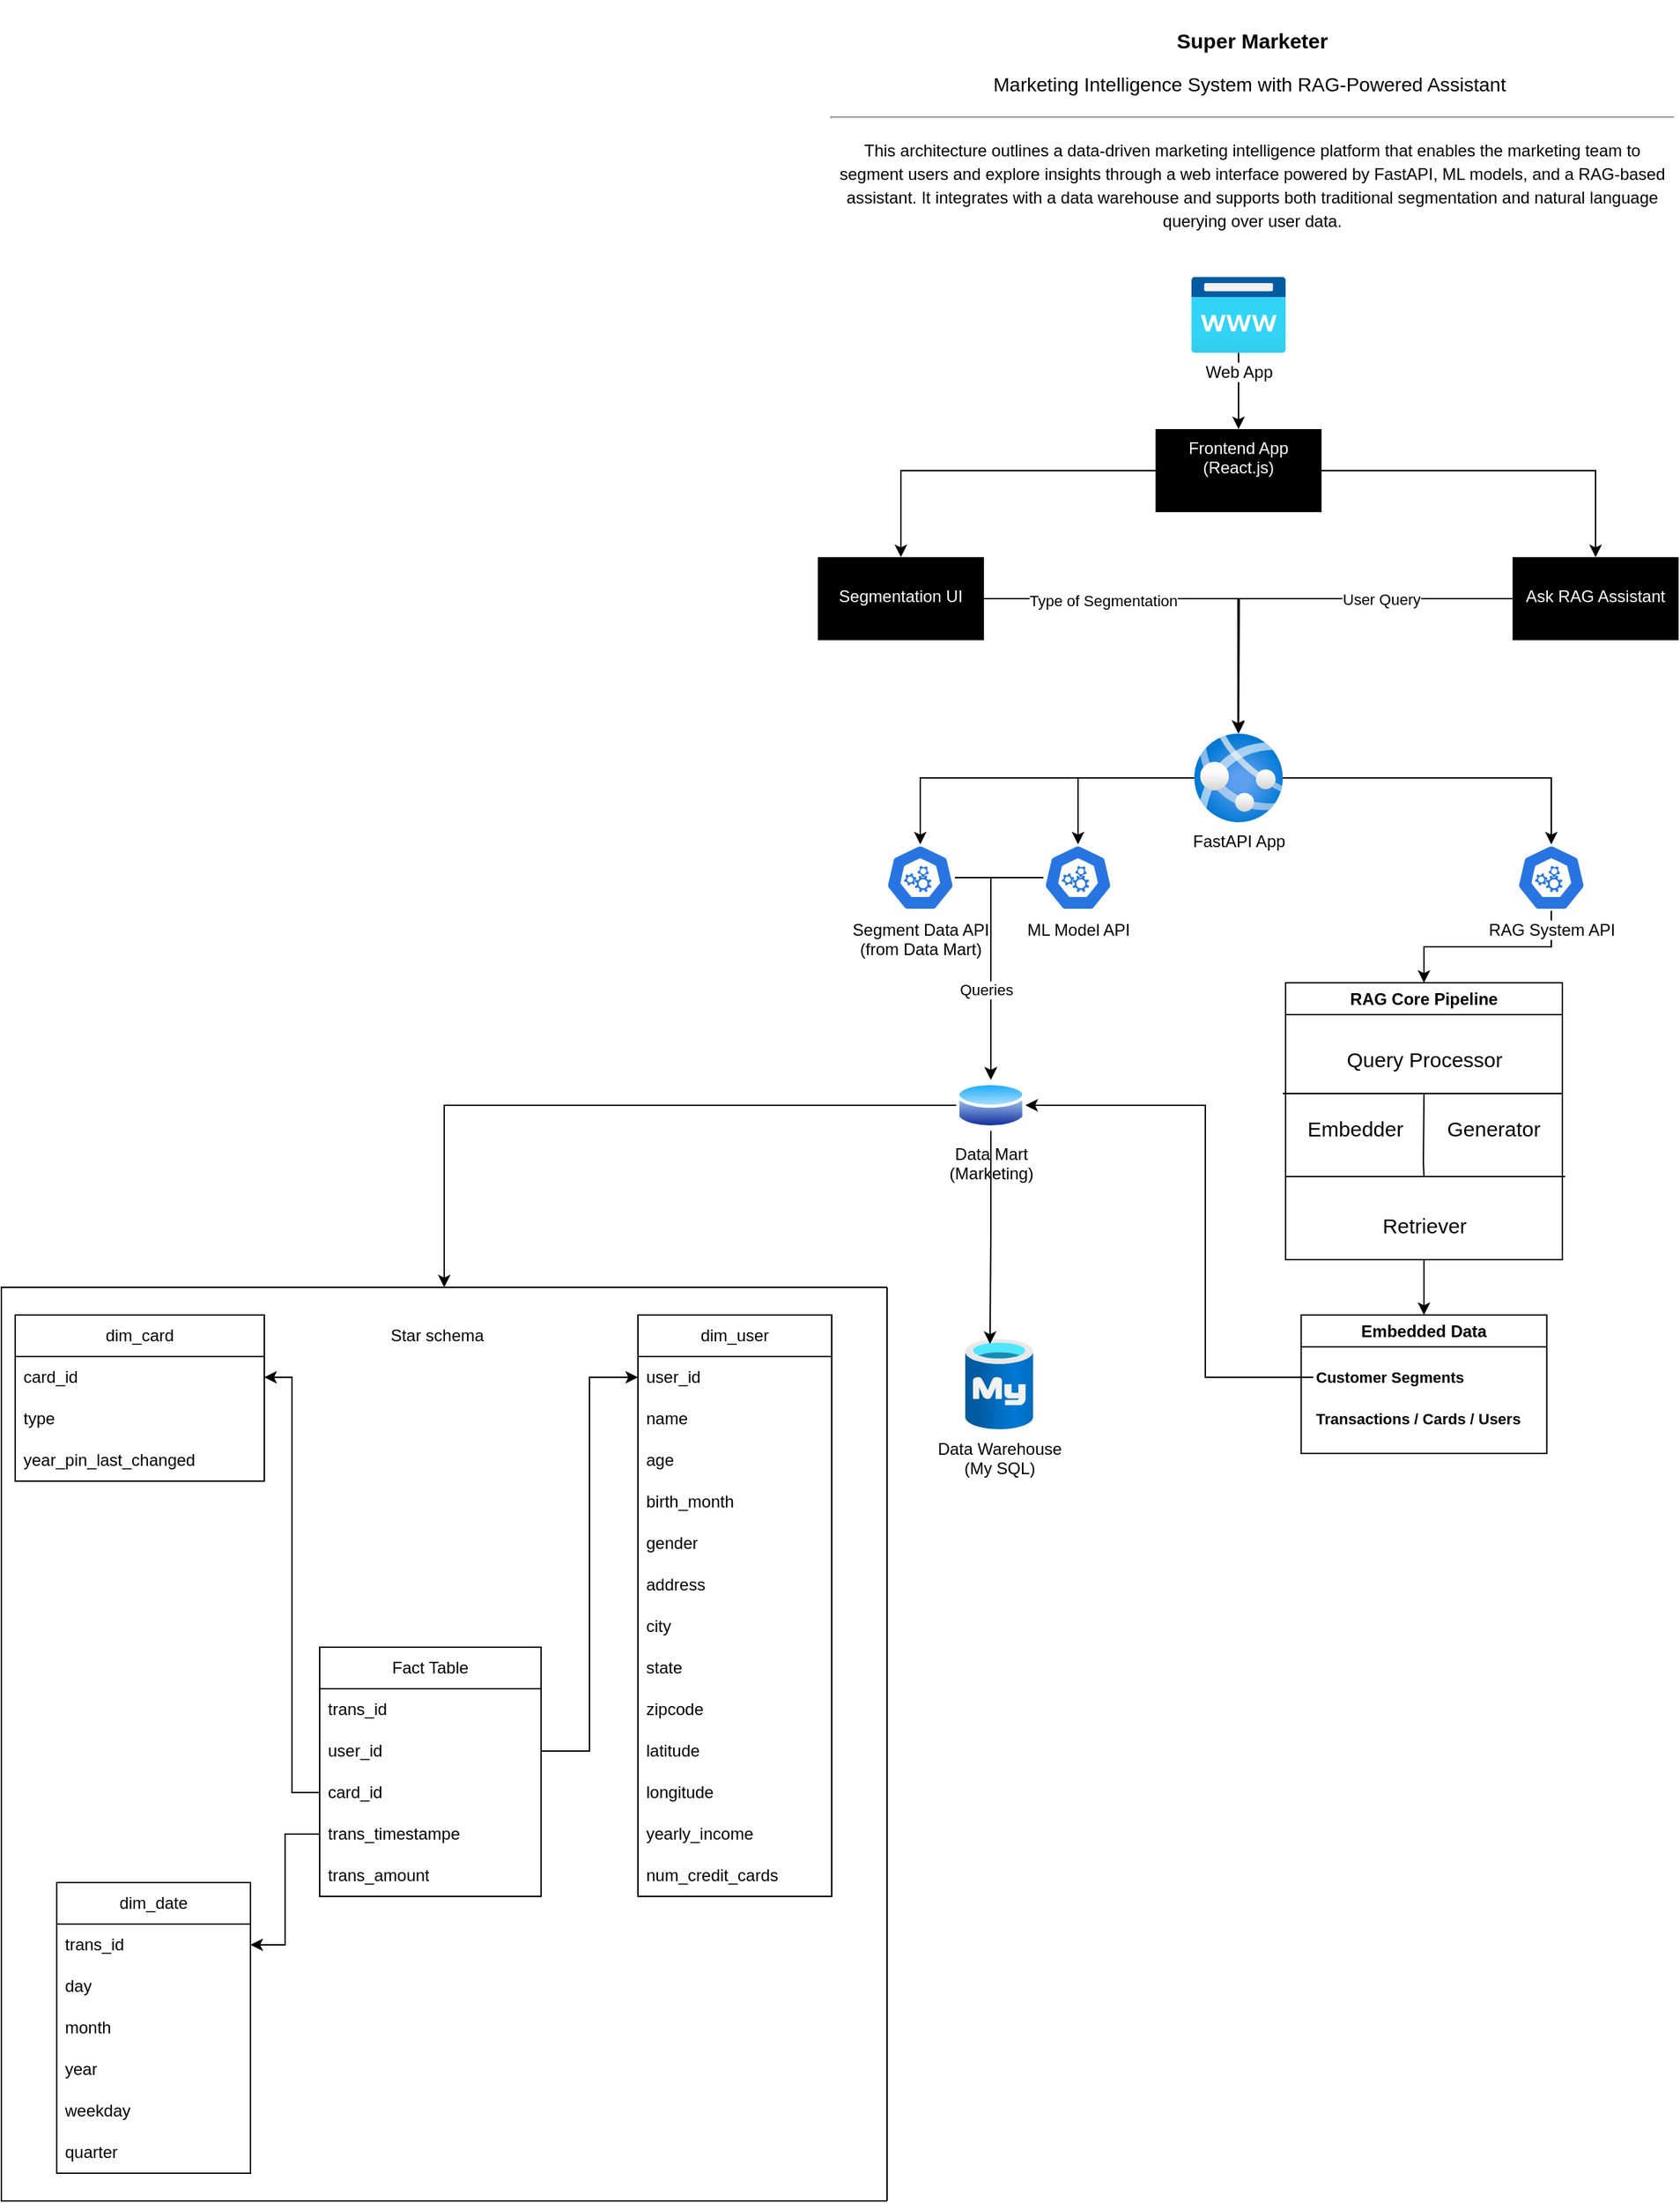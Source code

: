 <mxfile version="28.0.6">
  <diagram name="Page-1" id="bLy1pR9ooKq4MhpqtA9R">
    <mxGraphModel dx="2216" dy="1918" grid="1" gridSize="10" guides="1" tooltips="1" connect="1" arrows="1" fold="1" page="1" pageScale="1" pageWidth="827" pageHeight="1169" math="0" shadow="0">
      <root>
        <mxCell id="0" />
        <mxCell id="1" parent="0" />
        <mxCell id="9nkMhY74_mxVGTKlBGsJ-1" value="" style="edgeStyle=orthogonalEdgeStyle;rounded=0;orthogonalLoop=1;jettySize=auto;html=1;" edge="1" parent="1" source="9nkMhY74_mxVGTKlBGsJ-2" target="9nkMhY74_mxVGTKlBGsJ-5">
          <mxGeometry relative="1" as="geometry" />
        </mxCell>
        <mxCell id="9nkMhY74_mxVGTKlBGsJ-2" value="Web App" style="image;aspect=fixed;html=1;points=[];align=center;fontSize=12;image=img/lib/azure2/app_services/App_Service_Domains.svg;" vertex="1" parent="1">
          <mxGeometry x="370" y="130" width="68" height="55.0" as="geometry" />
        </mxCell>
        <mxCell id="9nkMhY74_mxVGTKlBGsJ-3" value="" style="edgeStyle=orthogonalEdgeStyle;rounded=0;orthogonalLoop=1;jettySize=auto;html=1;" edge="1" parent="1" source="9nkMhY74_mxVGTKlBGsJ-5" target="9nkMhY74_mxVGTKlBGsJ-6">
          <mxGeometry relative="1" as="geometry" />
        </mxCell>
        <mxCell id="9nkMhY74_mxVGTKlBGsJ-4" value="" style="edgeStyle=orthogonalEdgeStyle;rounded=0;orthogonalLoop=1;jettySize=auto;html=1;" edge="1" parent="1" source="9nkMhY74_mxVGTKlBGsJ-5" target="9nkMhY74_mxVGTKlBGsJ-7">
          <mxGeometry relative="1" as="geometry" />
        </mxCell>
        <mxCell id="9nkMhY74_mxVGTKlBGsJ-5" value="Frontend App&lt;div&gt;(React.js)&lt;/div&gt;" style="whiteSpace=wrap;html=1;verticalAlign=top;labelBackgroundColor=none;fontColor=#ffffff;fillColor=#000000;strokeColor=none;" vertex="1" parent="1">
          <mxGeometry x="344" y="240" width="120" height="60" as="geometry" />
        </mxCell>
        <mxCell id="9nkMhY74_mxVGTKlBGsJ-6" value="&lt;div&gt;&lt;br&gt;&lt;/div&gt;Ask RAG Assistant" style="whiteSpace=wrap;html=1;verticalAlign=top;labelBackgroundColor=none;fillColor=#000000;fontColor=#ffffff;strokeColor=none;" vertex="1" parent="1">
          <mxGeometry x="602" y="332.5" width="120" height="60" as="geometry" />
        </mxCell>
        <mxCell id="9nkMhY74_mxVGTKlBGsJ-7" value="&lt;div&gt;&lt;br&gt;&lt;/div&gt;Segmentation UI" style="whiteSpace=wrap;html=1;verticalAlign=top;labelBackgroundColor=none;strokeColor=none;fillColor=#000000;fontColor=#FFFFFF;" vertex="1" parent="1">
          <mxGeometry x="100" y="332.5" width="120" height="60" as="geometry" />
        </mxCell>
        <mxCell id="9nkMhY74_mxVGTKlBGsJ-8" style="edgeStyle=orthogonalEdgeStyle;rounded=0;orthogonalLoop=1;jettySize=auto;html=1;entryX=0.5;entryY=0;entryDx=0;entryDy=0;" edge="1" parent="1" source="9nkMhY74_mxVGTKlBGsJ-9" target="9nkMhY74_mxVGTKlBGsJ-15">
          <mxGeometry relative="1" as="geometry" />
        </mxCell>
        <mxCell id="9nkMhY74_mxVGTKlBGsJ-9" value="&lt;span style=&quot;background-color: light-dark(#ffffff, var(--ge-dark-color, #121212));&quot;&gt;ML Model API&lt;/span&gt;" style="aspect=fixed;sketch=0;html=1;dashed=0;whitespace=wrap;verticalLabelPosition=bottom;verticalAlign=top;fillColor=#2875E2;strokeColor=#ffffff;points=[[0.005,0.63,0],[0.1,0.2,0],[0.9,0.2,0],[0.5,0,0],[0.995,0.63,0],[0.72,0.99,0],[0.5,1,0],[0.28,0.99,0]];shape=mxgraph.kubernetes.icon2;prIcon=api" vertex="1" parent="1">
          <mxGeometry x="263" y="540" width="50" height="48" as="geometry" />
        </mxCell>
        <mxCell id="9nkMhY74_mxVGTKlBGsJ-10" value="" style="edgeStyle=orthogonalEdgeStyle;rounded=0;orthogonalLoop=1;jettySize=auto;html=1;" edge="1" parent="1" source="9nkMhY74_mxVGTKlBGsJ-12" target="9nkMhY74_mxVGTKlBGsJ-15">
          <mxGeometry relative="1" as="geometry" />
        </mxCell>
        <mxCell id="9nkMhY74_mxVGTKlBGsJ-11" value="Queries&amp;nbsp;" style="edgeLabel;html=1;align=center;verticalAlign=middle;resizable=0;points=[];" connectable="0" vertex="1" parent="9nkMhY74_mxVGTKlBGsJ-10">
          <mxGeometry x="0.243" y="-2" relative="1" as="geometry">
            <mxPoint as="offset" />
          </mxGeometry>
        </mxCell>
        <mxCell id="9nkMhY74_mxVGTKlBGsJ-12" value="&lt;span style=&quot;background-color: light-dark(#ffffff, var(--ge-dark-color, #121212));&quot;&gt;Segment Data API&lt;/span&gt;&lt;div&gt;&lt;span style=&quot;background-color: light-dark(#ffffff, var(--ge-dark-color, #121212));&quot;&gt;(from Data Mart)&lt;/span&gt;&lt;/div&gt;" style="aspect=fixed;sketch=0;html=1;dashed=0;whitespace=wrap;verticalLabelPosition=bottom;verticalAlign=top;fillColor=#2875E2;strokeColor=#ffffff;points=[[0.005,0.63,0],[0.1,0.2,0],[0.9,0.2,0],[0.5,0,0],[0.995,0.63,0],[0.72,0.99,0],[0.5,1,0],[0.28,0.99,0]];shape=mxgraph.kubernetes.icon2;prIcon=api" vertex="1" parent="1">
          <mxGeometry x="149" y="540" width="50" height="48" as="geometry" />
        </mxCell>
        <mxCell id="9nkMhY74_mxVGTKlBGsJ-13" style="edgeStyle=orthogonalEdgeStyle;rounded=0;orthogonalLoop=1;jettySize=auto;html=1;entryX=0.5;entryY=0;entryDx=0;entryDy=0;entryPerimeter=0;" edge="1" parent="1" source="9nkMhY74_mxVGTKlBGsJ-14" target="9nkMhY74_mxVGTKlBGsJ-12">
          <mxGeometry relative="1" as="geometry">
            <mxPoint x="380" y="620" as="targetPoint" />
          </mxGeometry>
        </mxCell>
        <mxCell id="9nkMhY74_mxVGTKlBGsJ-14" value="&lt;span&gt;FastAPI App&lt;/span&gt;" style="image;aspect=fixed;html=1;points=[];align=center;fontSize=12;image=img/lib/azure2/containers/App_Services.svg;" vertex="1" parent="1">
          <mxGeometry x="372" y="460" width="64" height="64" as="geometry" />
        </mxCell>
        <mxCell id="9nkMhY74_mxVGTKlBGsJ-48" style="edgeStyle=orthogonalEdgeStyle;rounded=0;orthogonalLoop=1;jettySize=auto;html=1;entryX=0;entryY=0.5;entryDx=0;entryDy=0;" edge="1" parent="1" source="9nkMhY74_mxVGTKlBGsJ-15" target="9nkMhY74_mxVGTKlBGsJ-49">
          <mxGeometry relative="1" as="geometry">
            <mxPoint x="-204.933" y="760" as="targetPoint" />
          </mxGeometry>
        </mxCell>
        <mxCell id="9nkMhY74_mxVGTKlBGsJ-15" value="&lt;div&gt;&lt;span&gt;Data Mart&lt;/span&gt;&lt;/div&gt;&lt;span&gt;(Marketing)&lt;/span&gt;" style="image;aspect=fixed;perimeter=ellipsePerimeter;html=1;align=center;shadow=0;dashed=0;spacingTop=3;image=img/lib/active_directory/database.svg;" vertex="1" parent="1">
          <mxGeometry x="200" y="710" width="50" height="37" as="geometry" />
        </mxCell>
        <mxCell id="9nkMhY74_mxVGTKlBGsJ-16" value="Data Warehouse&lt;div&gt;(My SQL)&lt;/div&gt;" style="aspect=fixed;html=1;align=center;fontSize=12;image=img/lib/azure2/databases/Azure_Database_MySQL_Server.svg;shape=image;labelBackgroundColor=default;verticalAlign=top;verticalLabelPosition=bottom;points=[];" vertex="1" parent="1">
          <mxGeometry x="199" y="897.5" width="64" height="65" as="geometry" />
        </mxCell>
        <mxCell id="9nkMhY74_mxVGTKlBGsJ-17" style="edgeStyle=orthogonalEdgeStyle;rounded=0;orthogonalLoop=1;jettySize=auto;html=1;exitX=1;exitY=0.5;exitDx=0;exitDy=0;" edge="1" parent="1" source="9nkMhY74_mxVGTKlBGsJ-7">
          <mxGeometry relative="1" as="geometry">
            <mxPoint x="404" y="460" as="targetPoint" />
          </mxGeometry>
        </mxCell>
        <mxCell id="9nkMhY74_mxVGTKlBGsJ-18" value="Type of Segmentation" style="edgeLabel;html=1;align=center;verticalAlign=middle;resizable=0;points=[];" vertex="1" connectable="0" parent="9nkMhY74_mxVGTKlBGsJ-17">
          <mxGeometry x="-0.395" y="-1" relative="1" as="geometry">
            <mxPoint as="offset" />
          </mxGeometry>
        </mxCell>
        <mxCell id="9nkMhY74_mxVGTKlBGsJ-19" style="edgeStyle=orthogonalEdgeStyle;rounded=0;orthogonalLoop=1;jettySize=auto;html=1;entryX=0.494;entryY=-0.009;entryDx=0;entryDy=0;entryPerimeter=0;" edge="1" parent="1" source="9nkMhY74_mxVGTKlBGsJ-6" target="9nkMhY74_mxVGTKlBGsJ-14">
          <mxGeometry relative="1" as="geometry" />
        </mxCell>
        <mxCell id="9nkMhY74_mxVGTKlBGsJ-20" value="User Query" style="edgeLabel;html=1;align=center;verticalAlign=middle;resizable=0;points=[];" vertex="1" connectable="0" parent="9nkMhY74_mxVGTKlBGsJ-19">
          <mxGeometry x="-0.356" relative="1" as="geometry">
            <mxPoint as="offset" />
          </mxGeometry>
        </mxCell>
        <mxCell id="9nkMhY74_mxVGTKlBGsJ-21" style="edgeStyle=orthogonalEdgeStyle;rounded=0;orthogonalLoop=1;jettySize=auto;html=1;entryX=0.5;entryY=0;entryDx=0;entryDy=0;entryPerimeter=0;" edge="1" parent="1" source="9nkMhY74_mxVGTKlBGsJ-14" target="9nkMhY74_mxVGTKlBGsJ-9">
          <mxGeometry relative="1" as="geometry" />
        </mxCell>
        <mxCell id="9nkMhY74_mxVGTKlBGsJ-22" style="edgeStyle=orthogonalEdgeStyle;rounded=0;orthogonalLoop=1;jettySize=auto;html=1;entryX=0.5;entryY=0;entryDx=0;entryDy=0;" edge="1" parent="1" source="9nkMhY74_mxVGTKlBGsJ-23" target="9nkMhY74_mxVGTKlBGsJ-26">
          <mxGeometry relative="1" as="geometry">
            <mxPoint x="630" y="700" as="targetPoint" />
          </mxGeometry>
        </mxCell>
        <mxCell id="9nkMhY74_mxVGTKlBGsJ-23" value="&lt;span style=&quot;background-color: light-dark(#ffffff, var(--ge-dark-color, #121212));&quot;&gt;RAG System API&lt;/span&gt;" style="aspect=fixed;sketch=0;html=1;dashed=0;whitespace=wrap;verticalLabelPosition=bottom;verticalAlign=top;fillColor=#2875E2;strokeColor=#ffffff;points=[[0.005,0.63,0],[0.1,0.2,0],[0.9,0.2,0],[0.5,0,0],[0.995,0.63,0],[0.72,0.99,0],[0.5,1,0],[0.28,0.99,0]];shape=mxgraph.kubernetes.icon2;prIcon=api" vertex="1" parent="1">
          <mxGeometry x="605" y="540" width="50" height="48" as="geometry" />
        </mxCell>
        <mxCell id="9nkMhY74_mxVGTKlBGsJ-24" style="edgeStyle=orthogonalEdgeStyle;rounded=0;orthogonalLoop=1;jettySize=auto;html=1;entryX=0.5;entryY=0;entryDx=0;entryDy=0;entryPerimeter=0;" edge="1" parent="1" source="9nkMhY74_mxVGTKlBGsJ-14" target="9nkMhY74_mxVGTKlBGsJ-23">
          <mxGeometry relative="1" as="geometry" />
        </mxCell>
        <mxCell id="9nkMhY74_mxVGTKlBGsJ-25" style="edgeStyle=orthogonalEdgeStyle;rounded=0;orthogonalLoop=1;jettySize=auto;html=1;entryX=0.5;entryY=0;entryDx=0;entryDy=0;" edge="1" parent="1" source="9nkMhY74_mxVGTKlBGsJ-26" target="9nkMhY74_mxVGTKlBGsJ-34">
          <mxGeometry relative="1" as="geometry" />
        </mxCell>
        <mxCell id="9nkMhY74_mxVGTKlBGsJ-26" value="RAG Core Pipeline" style="swimlane;whiteSpace=wrap;html=1;" vertex="1" parent="1">
          <mxGeometry x="438" y="640" width="200" height="200" as="geometry" />
        </mxCell>
        <mxCell id="9nkMhY74_mxVGTKlBGsJ-27" value="" style="endArrow=none;html=1;rounded=0;" edge="1" parent="9nkMhY74_mxVGTKlBGsJ-26">
          <mxGeometry width="50" height="50" relative="1" as="geometry">
            <mxPoint x="100" y="140" as="sourcePoint" />
            <mxPoint x="100" y="80" as="targetPoint" />
            <Array as="points">
              <mxPoint x="99.55" y="130" />
            </Array>
          </mxGeometry>
        </mxCell>
        <mxCell id="9nkMhY74_mxVGTKlBGsJ-28" value="&lt;font style=&quot;font-size: 15px;&quot;&gt;Generator&lt;/font&gt;" style="text;html=1;align=center;verticalAlign=middle;resizable=0;points=[];autosize=1;strokeColor=none;fillColor=none;" vertex="1" parent="9nkMhY74_mxVGTKlBGsJ-26">
          <mxGeometry x="105" y="90" width="90" height="30" as="geometry" />
        </mxCell>
        <mxCell id="9nkMhY74_mxVGTKlBGsJ-29" value="" style="endArrow=none;html=1;rounded=0;" edge="1" parent="9nkMhY74_mxVGTKlBGsJ-26">
          <mxGeometry width="50" height="50" relative="1" as="geometry">
            <mxPoint y="140" as="sourcePoint" />
            <mxPoint x="202" y="140" as="targetPoint" />
            <Array as="points">
              <mxPoint x="92" y="140" />
            </Array>
          </mxGeometry>
        </mxCell>
        <mxCell id="9nkMhY74_mxVGTKlBGsJ-30" value="&lt;font style=&quot;font-size: 15px;&quot;&gt;Embedder&lt;/font&gt;" style="text;html=1;align=center;verticalAlign=middle;resizable=0;points=[];autosize=1;strokeColor=none;fillColor=none;" vertex="1" parent="9nkMhY74_mxVGTKlBGsJ-26">
          <mxGeometry x="5" y="90" width="90" height="30" as="geometry" />
        </mxCell>
        <mxCell id="9nkMhY74_mxVGTKlBGsJ-31" value="&lt;font style=&quot;font-size: 15px;&quot;&gt;Retriever&lt;/font&gt;" style="text;html=1;align=center;verticalAlign=middle;resizable=0;points=[];autosize=1;strokeColor=none;fillColor=none;" vertex="1" parent="9nkMhY74_mxVGTKlBGsJ-26">
          <mxGeometry x="60" y="160" width="80" height="30" as="geometry" />
        </mxCell>
        <mxCell id="9nkMhY74_mxVGTKlBGsJ-32" value="" style="endArrow=none;html=1;rounded=0;" edge="1" parent="9nkMhY74_mxVGTKlBGsJ-26">
          <mxGeometry width="50" height="50" relative="1" as="geometry">
            <mxPoint x="-2" y="80" as="sourcePoint" />
            <mxPoint x="200" y="80" as="targetPoint" />
            <Array as="points">
              <mxPoint x="90" y="80" />
            </Array>
          </mxGeometry>
        </mxCell>
        <mxCell id="9nkMhY74_mxVGTKlBGsJ-33" value="&lt;font style=&quot;font-size: 15px;&quot;&gt;Query Processor&lt;/font&gt;" style="text;html=1;align=center;verticalAlign=middle;resizable=0;points=[];autosize=1;strokeColor=none;fillColor=none;" vertex="1" parent="9nkMhY74_mxVGTKlBGsJ-26">
          <mxGeometry x="30" y="40" width="140" height="30" as="geometry" />
        </mxCell>
        <mxCell id="9nkMhY74_mxVGTKlBGsJ-34" value="Embedded Data" style="swimlane;whiteSpace=wrap;html=1;" vertex="1" parent="1">
          <mxGeometry x="449.25" y="880" width="177.5" height="100" as="geometry" />
        </mxCell>
        <mxCell id="9nkMhY74_mxVGTKlBGsJ-35" value="&lt;font&gt;&lt;b&gt;Customer Segments&lt;/b&gt;&lt;/font&gt;" style="text;html=1;align=left;verticalAlign=middle;resizable=0;points=[];autosize=1;strokeColor=none;fillColor=none;fontSize=11;" vertex="1" parent="9nkMhY74_mxVGTKlBGsJ-34">
          <mxGeometry x="8.75" y="30" width="130" height="30" as="geometry" />
        </mxCell>
        <mxCell id="9nkMhY74_mxVGTKlBGsJ-36" value="&lt;font&gt;Transactions / Cards / Users&lt;/font&gt;" style="text;html=1;align=left;verticalAlign=middle;resizable=0;points=[];autosize=1;strokeColor=none;fillColor=none;fontStyle=1;fontSize=11;" vertex="1" parent="9nkMhY74_mxVGTKlBGsJ-34">
          <mxGeometry x="8.75" y="60" width="160" height="30" as="geometry" />
        </mxCell>
        <mxCell id="9nkMhY74_mxVGTKlBGsJ-37" style="edgeStyle=orthogonalEdgeStyle;rounded=0;orthogonalLoop=1;jettySize=auto;html=1;entryX=1;entryY=0.5;entryDx=0;entryDy=0;" edge="1" parent="1" source="9nkMhY74_mxVGTKlBGsJ-35" target="9nkMhY74_mxVGTKlBGsJ-15">
          <mxGeometry relative="1" as="geometry">
            <Array as="points">
              <mxPoint x="380" y="925" />
              <mxPoint x="380" y="729" />
            </Array>
          </mxGeometry>
        </mxCell>
        <mxCell id="9nkMhY74_mxVGTKlBGsJ-38" value="&lt;h3 style=&quot;&quot;&gt;&lt;strong&gt;&lt;font style=&quot;font-size: 15px;&quot;&gt;Super Marketer&lt;/font&gt;&lt;/strong&gt;&lt;/h3&gt;&lt;h3&gt;&lt;span style=&quot;font-weight: normal;&quot;&gt;Marketing Intelligence System with RAG-Powered Assistant&amp;nbsp;&lt;/span&gt;&lt;/h3&gt;&lt;hr&gt;&lt;h3&gt;&lt;span style=&quot;&quot;&gt;&lt;span style=&quot;color: light-dark(rgb(0, 0, 0), rgb(255, 255, 255)); font-size: 12px; font-weight: normal;&quot;&gt;This architecture outlines a data-driven marketing intelligence platform that enables the marketing team to segment users and&amp;nbsp;&lt;/span&gt;&lt;span style=&quot;color: light-dark(rgb(0, 0, 0), rgb(255, 255, 255)); font-size: 12px; font-weight: normal;&quot;&gt;explore insights through a web interface powered by FastAPI, ML models, and a RAG-based assistant. It integrates with a data warehouse and supports both traditional segmentation and natural language querying over user data.&lt;/span&gt;&lt;/span&gt;&lt;/h3&gt;" style="text;html=1;whiteSpace=wrap;overflow=hidden;rounded=0;labelBackgroundColor=default;align=center;" vertex="1" parent="1">
          <mxGeometry x="108" y="-70" width="612" height="165" as="geometry" />
        </mxCell>
        <mxCell id="9nkMhY74_mxVGTKlBGsJ-40" style="edgeStyle=orthogonalEdgeStyle;rounded=0;orthogonalLoop=1;jettySize=auto;html=1;entryX=0.397;entryY=0.052;entryDx=0;entryDy=0;entryPerimeter=0;" edge="1" parent="1" source="9nkMhY74_mxVGTKlBGsJ-15" target="9nkMhY74_mxVGTKlBGsJ-16">
          <mxGeometry relative="1" as="geometry" />
        </mxCell>
        <mxCell id="9nkMhY74_mxVGTKlBGsJ-49" value="" style="swimlane;startSize=0;direction=south;" vertex="1" parent="1">
          <mxGeometry x="-490" y="860" width="640" height="660" as="geometry" />
        </mxCell>
        <mxCell id="9nkMhY74_mxVGTKlBGsJ-43" value="Fact Table" style="swimlane;fontStyle=0;childLayout=stackLayout;horizontal=1;startSize=30;horizontalStack=0;resizeParent=1;resizeParentMax=0;resizeLast=0;collapsible=1;marginBottom=0;whiteSpace=wrap;html=1;" vertex="1" parent="9nkMhY74_mxVGTKlBGsJ-49">
          <mxGeometry x="230" y="260" width="160" height="180" as="geometry" />
        </mxCell>
        <mxCell id="9nkMhY74_mxVGTKlBGsJ-44" value="trans_id" style="text;strokeColor=none;fillColor=none;align=left;verticalAlign=middle;spacingLeft=4;spacingRight=4;overflow=hidden;points=[[0,0.5],[1,0.5]];portConstraint=eastwest;rotatable=0;whiteSpace=wrap;html=1;" vertex="1" parent="9nkMhY74_mxVGTKlBGsJ-43">
          <mxGeometry y="30" width="160" height="30" as="geometry" />
        </mxCell>
        <mxCell id="9nkMhY74_mxVGTKlBGsJ-45" value="user_id" style="text;strokeColor=none;fillColor=none;align=left;verticalAlign=middle;spacingLeft=4;spacingRight=4;overflow=hidden;points=[[0,0.5],[1,0.5]];portConstraint=eastwest;rotatable=0;whiteSpace=wrap;html=1;" vertex="1" parent="9nkMhY74_mxVGTKlBGsJ-43">
          <mxGeometry y="60" width="160" height="30" as="geometry" />
        </mxCell>
        <mxCell id="9nkMhY74_mxVGTKlBGsJ-46" value="card_id" style="text;strokeColor=none;fillColor=none;align=left;verticalAlign=middle;spacingLeft=4;spacingRight=4;overflow=hidden;points=[[0,0.5],[1,0.5]];portConstraint=eastwest;rotatable=0;whiteSpace=wrap;html=1;" vertex="1" parent="9nkMhY74_mxVGTKlBGsJ-43">
          <mxGeometry y="90" width="160" height="30" as="geometry" />
        </mxCell>
        <mxCell id="9nkMhY74_mxVGTKlBGsJ-57" value="trans_timestampe" style="text;strokeColor=none;fillColor=none;align=left;verticalAlign=middle;spacingLeft=4;spacingRight=4;overflow=hidden;points=[[0,0.5],[1,0.5]];portConstraint=eastwest;rotatable=0;whiteSpace=wrap;html=1;" vertex="1" parent="9nkMhY74_mxVGTKlBGsJ-43">
          <mxGeometry y="120" width="160" height="30" as="geometry" />
        </mxCell>
        <mxCell id="9nkMhY74_mxVGTKlBGsJ-58" value="trans_amount" style="text;strokeColor=none;fillColor=none;align=left;verticalAlign=middle;spacingLeft=4;spacingRight=4;overflow=hidden;points=[[0,0.5],[1,0.5]];portConstraint=eastwest;rotatable=0;whiteSpace=wrap;html=1;" vertex="1" parent="9nkMhY74_mxVGTKlBGsJ-43">
          <mxGeometry y="150" width="160" height="30" as="geometry" />
        </mxCell>
        <mxCell id="9nkMhY74_mxVGTKlBGsJ-69" value="dim_date" style="swimlane;fontStyle=0;childLayout=stackLayout;horizontal=1;startSize=30;horizontalStack=0;resizeParent=1;resizeParentMax=0;resizeLast=0;collapsible=1;marginBottom=0;whiteSpace=wrap;html=1;" vertex="1" parent="9nkMhY74_mxVGTKlBGsJ-49">
          <mxGeometry x="40" y="430" width="140" height="210" as="geometry" />
        </mxCell>
        <mxCell id="9nkMhY74_mxVGTKlBGsJ-70" value="trans_id" style="text;strokeColor=none;fillColor=none;align=left;verticalAlign=middle;spacingLeft=4;spacingRight=4;overflow=hidden;points=[[0,0.5],[1,0.5]];portConstraint=eastwest;rotatable=0;whiteSpace=wrap;html=1;" vertex="1" parent="9nkMhY74_mxVGTKlBGsJ-69">
          <mxGeometry y="30" width="140" height="30" as="geometry" />
        </mxCell>
        <mxCell id="9nkMhY74_mxVGTKlBGsJ-71" value="day" style="text;strokeColor=none;fillColor=none;align=left;verticalAlign=middle;spacingLeft=4;spacingRight=4;overflow=hidden;points=[[0,0.5],[1,0.5]];portConstraint=eastwest;rotatable=0;whiteSpace=wrap;html=1;" vertex="1" parent="9nkMhY74_mxVGTKlBGsJ-69">
          <mxGeometry y="60" width="140" height="30" as="geometry" />
        </mxCell>
        <mxCell id="9nkMhY74_mxVGTKlBGsJ-94" value="month" style="text;strokeColor=none;fillColor=none;align=left;verticalAlign=middle;spacingLeft=4;spacingRight=4;overflow=hidden;points=[[0,0.5],[1,0.5]];portConstraint=eastwest;rotatable=0;whiteSpace=wrap;html=1;" vertex="1" parent="9nkMhY74_mxVGTKlBGsJ-69">
          <mxGeometry y="90" width="140" height="30" as="geometry" />
        </mxCell>
        <mxCell id="9nkMhY74_mxVGTKlBGsJ-72" value="year" style="text;strokeColor=none;fillColor=none;align=left;verticalAlign=middle;spacingLeft=4;spacingRight=4;overflow=hidden;points=[[0,0.5],[1,0.5]];portConstraint=eastwest;rotatable=0;whiteSpace=wrap;html=1;" vertex="1" parent="9nkMhY74_mxVGTKlBGsJ-69">
          <mxGeometry y="120" width="140" height="30" as="geometry" />
        </mxCell>
        <mxCell id="9nkMhY74_mxVGTKlBGsJ-95" value="weekday" style="text;strokeColor=none;fillColor=none;align=left;verticalAlign=middle;spacingLeft=4;spacingRight=4;overflow=hidden;points=[[0,0.5],[1,0.5]];portConstraint=eastwest;rotatable=0;whiteSpace=wrap;html=1;" vertex="1" parent="9nkMhY74_mxVGTKlBGsJ-69">
          <mxGeometry y="150" width="140" height="30" as="geometry" />
        </mxCell>
        <mxCell id="9nkMhY74_mxVGTKlBGsJ-96" value="quarter" style="text;strokeColor=none;fillColor=none;align=left;verticalAlign=middle;spacingLeft=4;spacingRight=4;overflow=hidden;points=[[0,0.5],[1,0.5]];portConstraint=eastwest;rotatable=0;whiteSpace=wrap;html=1;" vertex="1" parent="9nkMhY74_mxVGTKlBGsJ-69">
          <mxGeometry y="180" width="140" height="30" as="geometry" />
        </mxCell>
        <mxCell id="9nkMhY74_mxVGTKlBGsJ-61" value="dim_card" style="swimlane;fontStyle=0;childLayout=stackLayout;horizontal=1;startSize=30;horizontalStack=0;resizeParent=1;resizeParentMax=0;resizeLast=0;collapsible=1;marginBottom=0;whiteSpace=wrap;html=1;" vertex="1" parent="9nkMhY74_mxVGTKlBGsJ-49">
          <mxGeometry x="10" y="20" width="180" height="120" as="geometry" />
        </mxCell>
        <mxCell id="9nkMhY74_mxVGTKlBGsJ-62" value="card_id" style="text;strokeColor=none;fillColor=none;align=left;verticalAlign=middle;spacingLeft=4;spacingRight=4;overflow=hidden;points=[[0,0.5],[1,0.5]];portConstraint=eastwest;rotatable=0;whiteSpace=wrap;html=1;" vertex="1" parent="9nkMhY74_mxVGTKlBGsJ-61">
          <mxGeometry y="30" width="180" height="30" as="geometry" />
        </mxCell>
        <mxCell id="9nkMhY74_mxVGTKlBGsJ-89" value="type" style="text;strokeColor=none;fillColor=none;align=left;verticalAlign=middle;spacingLeft=4;spacingRight=4;overflow=hidden;points=[[0,0.5],[1,0.5]];portConstraint=eastwest;rotatable=0;whiteSpace=wrap;html=1;" vertex="1" parent="9nkMhY74_mxVGTKlBGsJ-61">
          <mxGeometry y="60" width="180" height="30" as="geometry" />
        </mxCell>
        <mxCell id="9nkMhY74_mxVGTKlBGsJ-92" value="year_pin_last_changed" style="text;strokeColor=none;fillColor=none;align=left;verticalAlign=middle;spacingLeft=4;spacingRight=4;overflow=hidden;points=[[0,0.5],[1,0.5]];portConstraint=eastwest;rotatable=0;whiteSpace=wrap;html=1;" vertex="1" parent="9nkMhY74_mxVGTKlBGsJ-61">
          <mxGeometry y="90" width="180" height="30" as="geometry" />
        </mxCell>
        <mxCell id="9nkMhY74_mxVGTKlBGsJ-65" value="dim_user" style="swimlane;fontStyle=0;childLayout=stackLayout;horizontal=1;startSize=30;horizontalStack=0;resizeParent=1;resizeParentMax=0;resizeLast=0;collapsible=1;marginBottom=0;whiteSpace=wrap;html=1;" vertex="1" parent="9nkMhY74_mxVGTKlBGsJ-49">
          <mxGeometry x="460" y="20" width="140" height="420" as="geometry" />
        </mxCell>
        <mxCell id="9nkMhY74_mxVGTKlBGsJ-66" value="user_id" style="text;strokeColor=none;fillColor=none;align=left;verticalAlign=middle;spacingLeft=4;spacingRight=4;overflow=hidden;points=[[0,0.5],[1,0.5]];portConstraint=eastwest;rotatable=0;whiteSpace=wrap;html=1;" vertex="1" parent="9nkMhY74_mxVGTKlBGsJ-65">
          <mxGeometry y="30" width="140" height="30" as="geometry" />
        </mxCell>
        <mxCell id="9nkMhY74_mxVGTKlBGsJ-67" value="name" style="text;strokeColor=none;fillColor=none;align=left;verticalAlign=middle;spacingLeft=4;spacingRight=4;overflow=hidden;points=[[0,0.5],[1,0.5]];portConstraint=eastwest;rotatable=0;whiteSpace=wrap;html=1;" vertex="1" parent="9nkMhY74_mxVGTKlBGsJ-65">
          <mxGeometry y="60" width="140" height="30" as="geometry" />
        </mxCell>
        <mxCell id="9nkMhY74_mxVGTKlBGsJ-76" value="age" style="text;strokeColor=none;fillColor=none;align=left;verticalAlign=middle;spacingLeft=4;spacingRight=4;overflow=hidden;points=[[0,0.5],[1,0.5]];portConstraint=eastwest;rotatable=0;whiteSpace=wrap;html=1;" vertex="1" parent="9nkMhY74_mxVGTKlBGsJ-65">
          <mxGeometry y="90" width="140" height="30" as="geometry" />
        </mxCell>
        <mxCell id="9nkMhY74_mxVGTKlBGsJ-68" value="birth_month" style="text;strokeColor=none;fillColor=none;align=left;verticalAlign=middle;spacingLeft=4;spacingRight=4;overflow=hidden;points=[[0,0.5],[1,0.5]];portConstraint=eastwest;rotatable=0;whiteSpace=wrap;html=1;" vertex="1" parent="9nkMhY74_mxVGTKlBGsJ-65">
          <mxGeometry y="120" width="140" height="30" as="geometry" />
        </mxCell>
        <mxCell id="9nkMhY74_mxVGTKlBGsJ-78" value="gender" style="text;strokeColor=none;fillColor=none;align=left;verticalAlign=middle;spacingLeft=4;spacingRight=4;overflow=hidden;points=[[0,0.5],[1,0.5]];portConstraint=eastwest;rotatable=0;whiteSpace=wrap;html=1;" vertex="1" parent="9nkMhY74_mxVGTKlBGsJ-65">
          <mxGeometry y="150" width="140" height="30" as="geometry" />
        </mxCell>
        <mxCell id="9nkMhY74_mxVGTKlBGsJ-79" value="address" style="text;strokeColor=none;fillColor=none;align=left;verticalAlign=middle;spacingLeft=4;spacingRight=4;overflow=hidden;points=[[0,0.5],[1,0.5]];portConstraint=eastwest;rotatable=0;whiteSpace=wrap;html=1;" vertex="1" parent="9nkMhY74_mxVGTKlBGsJ-65">
          <mxGeometry y="180" width="140" height="30" as="geometry" />
        </mxCell>
        <mxCell id="9nkMhY74_mxVGTKlBGsJ-80" value="city" style="text;strokeColor=none;fillColor=none;align=left;verticalAlign=middle;spacingLeft=4;spacingRight=4;overflow=hidden;points=[[0,0.5],[1,0.5]];portConstraint=eastwest;rotatable=0;whiteSpace=wrap;html=1;" vertex="1" parent="9nkMhY74_mxVGTKlBGsJ-65">
          <mxGeometry y="210" width="140" height="30" as="geometry" />
        </mxCell>
        <mxCell id="9nkMhY74_mxVGTKlBGsJ-81" value="state" style="text;strokeColor=none;fillColor=none;align=left;verticalAlign=middle;spacingLeft=4;spacingRight=4;overflow=hidden;points=[[0,0.5],[1,0.5]];portConstraint=eastwest;rotatable=0;whiteSpace=wrap;html=1;" vertex="1" parent="9nkMhY74_mxVGTKlBGsJ-65">
          <mxGeometry y="240" width="140" height="30" as="geometry" />
        </mxCell>
        <mxCell id="9nkMhY74_mxVGTKlBGsJ-82" value="zipcode" style="text;strokeColor=none;fillColor=none;align=left;verticalAlign=middle;spacingLeft=4;spacingRight=4;overflow=hidden;points=[[0,0.5],[1,0.5]];portConstraint=eastwest;rotatable=0;whiteSpace=wrap;html=1;" vertex="1" parent="9nkMhY74_mxVGTKlBGsJ-65">
          <mxGeometry y="270" width="140" height="30" as="geometry" />
        </mxCell>
        <mxCell id="9nkMhY74_mxVGTKlBGsJ-77" value="latitude" style="text;strokeColor=none;fillColor=none;align=left;verticalAlign=middle;spacingLeft=4;spacingRight=4;overflow=hidden;points=[[0,0.5],[1,0.5]];portConstraint=eastwest;rotatable=0;whiteSpace=wrap;html=1;" vertex="1" parent="9nkMhY74_mxVGTKlBGsJ-65">
          <mxGeometry y="300" width="140" height="30" as="geometry" />
        </mxCell>
        <mxCell id="9nkMhY74_mxVGTKlBGsJ-84" value="longitude" style="text;strokeColor=none;fillColor=none;align=left;verticalAlign=middle;spacingLeft=4;spacingRight=4;overflow=hidden;points=[[0,0.5],[1,0.5]];portConstraint=eastwest;rotatable=0;whiteSpace=wrap;html=1;" vertex="1" parent="9nkMhY74_mxVGTKlBGsJ-65">
          <mxGeometry y="330" width="140" height="30" as="geometry" />
        </mxCell>
        <mxCell id="9nkMhY74_mxVGTKlBGsJ-85" value="yearly_income" style="text;strokeColor=none;fillColor=none;align=left;verticalAlign=middle;spacingLeft=4;spacingRight=4;overflow=hidden;points=[[0,0.5],[1,0.5]];portConstraint=eastwest;rotatable=0;whiteSpace=wrap;html=1;" vertex="1" parent="9nkMhY74_mxVGTKlBGsJ-65">
          <mxGeometry y="360" width="140" height="30" as="geometry" />
        </mxCell>
        <mxCell id="9nkMhY74_mxVGTKlBGsJ-87" value="num_credit_cards" style="text;strokeColor=none;fillColor=none;align=left;verticalAlign=middle;spacingLeft=4;spacingRight=4;overflow=hidden;points=[[0,0.5],[1,0.5]];portConstraint=eastwest;rotatable=0;whiteSpace=wrap;html=1;" vertex="1" parent="9nkMhY74_mxVGTKlBGsJ-65">
          <mxGeometry y="390" width="140" height="30" as="geometry" />
        </mxCell>
        <mxCell id="9nkMhY74_mxVGTKlBGsJ-90" style="edgeStyle=orthogonalEdgeStyle;rounded=0;orthogonalLoop=1;jettySize=auto;html=1;entryX=0;entryY=0.5;entryDx=0;entryDy=0;" edge="1" parent="9nkMhY74_mxVGTKlBGsJ-49" source="9nkMhY74_mxVGTKlBGsJ-45" target="9nkMhY74_mxVGTKlBGsJ-66">
          <mxGeometry relative="1" as="geometry" />
        </mxCell>
        <mxCell id="9nkMhY74_mxVGTKlBGsJ-93" style="edgeStyle=orthogonalEdgeStyle;rounded=0;orthogonalLoop=1;jettySize=auto;html=1;exitX=0;exitY=0.5;exitDx=0;exitDy=0;entryX=1;entryY=0.5;entryDx=0;entryDy=0;" edge="1" parent="9nkMhY74_mxVGTKlBGsJ-49" source="9nkMhY74_mxVGTKlBGsJ-46" target="9nkMhY74_mxVGTKlBGsJ-62">
          <mxGeometry relative="1" as="geometry" />
        </mxCell>
        <mxCell id="9nkMhY74_mxVGTKlBGsJ-97" style="edgeStyle=orthogonalEdgeStyle;rounded=0;orthogonalLoop=1;jettySize=auto;html=1;exitX=0;exitY=0.5;exitDx=0;exitDy=0;entryX=1;entryY=0.5;entryDx=0;entryDy=0;" edge="1" parent="9nkMhY74_mxVGTKlBGsJ-49" source="9nkMhY74_mxVGTKlBGsJ-57" target="9nkMhY74_mxVGTKlBGsJ-70">
          <mxGeometry relative="1" as="geometry" />
        </mxCell>
        <mxCell id="9nkMhY74_mxVGTKlBGsJ-100" value="Star schema" style="text;html=1;align=center;verticalAlign=middle;whiteSpace=wrap;rounded=0;" vertex="1" parent="9nkMhY74_mxVGTKlBGsJ-49">
          <mxGeometry x="230" y="20" width="170" height="30" as="geometry" />
        </mxCell>
      </root>
    </mxGraphModel>
  </diagram>
</mxfile>
